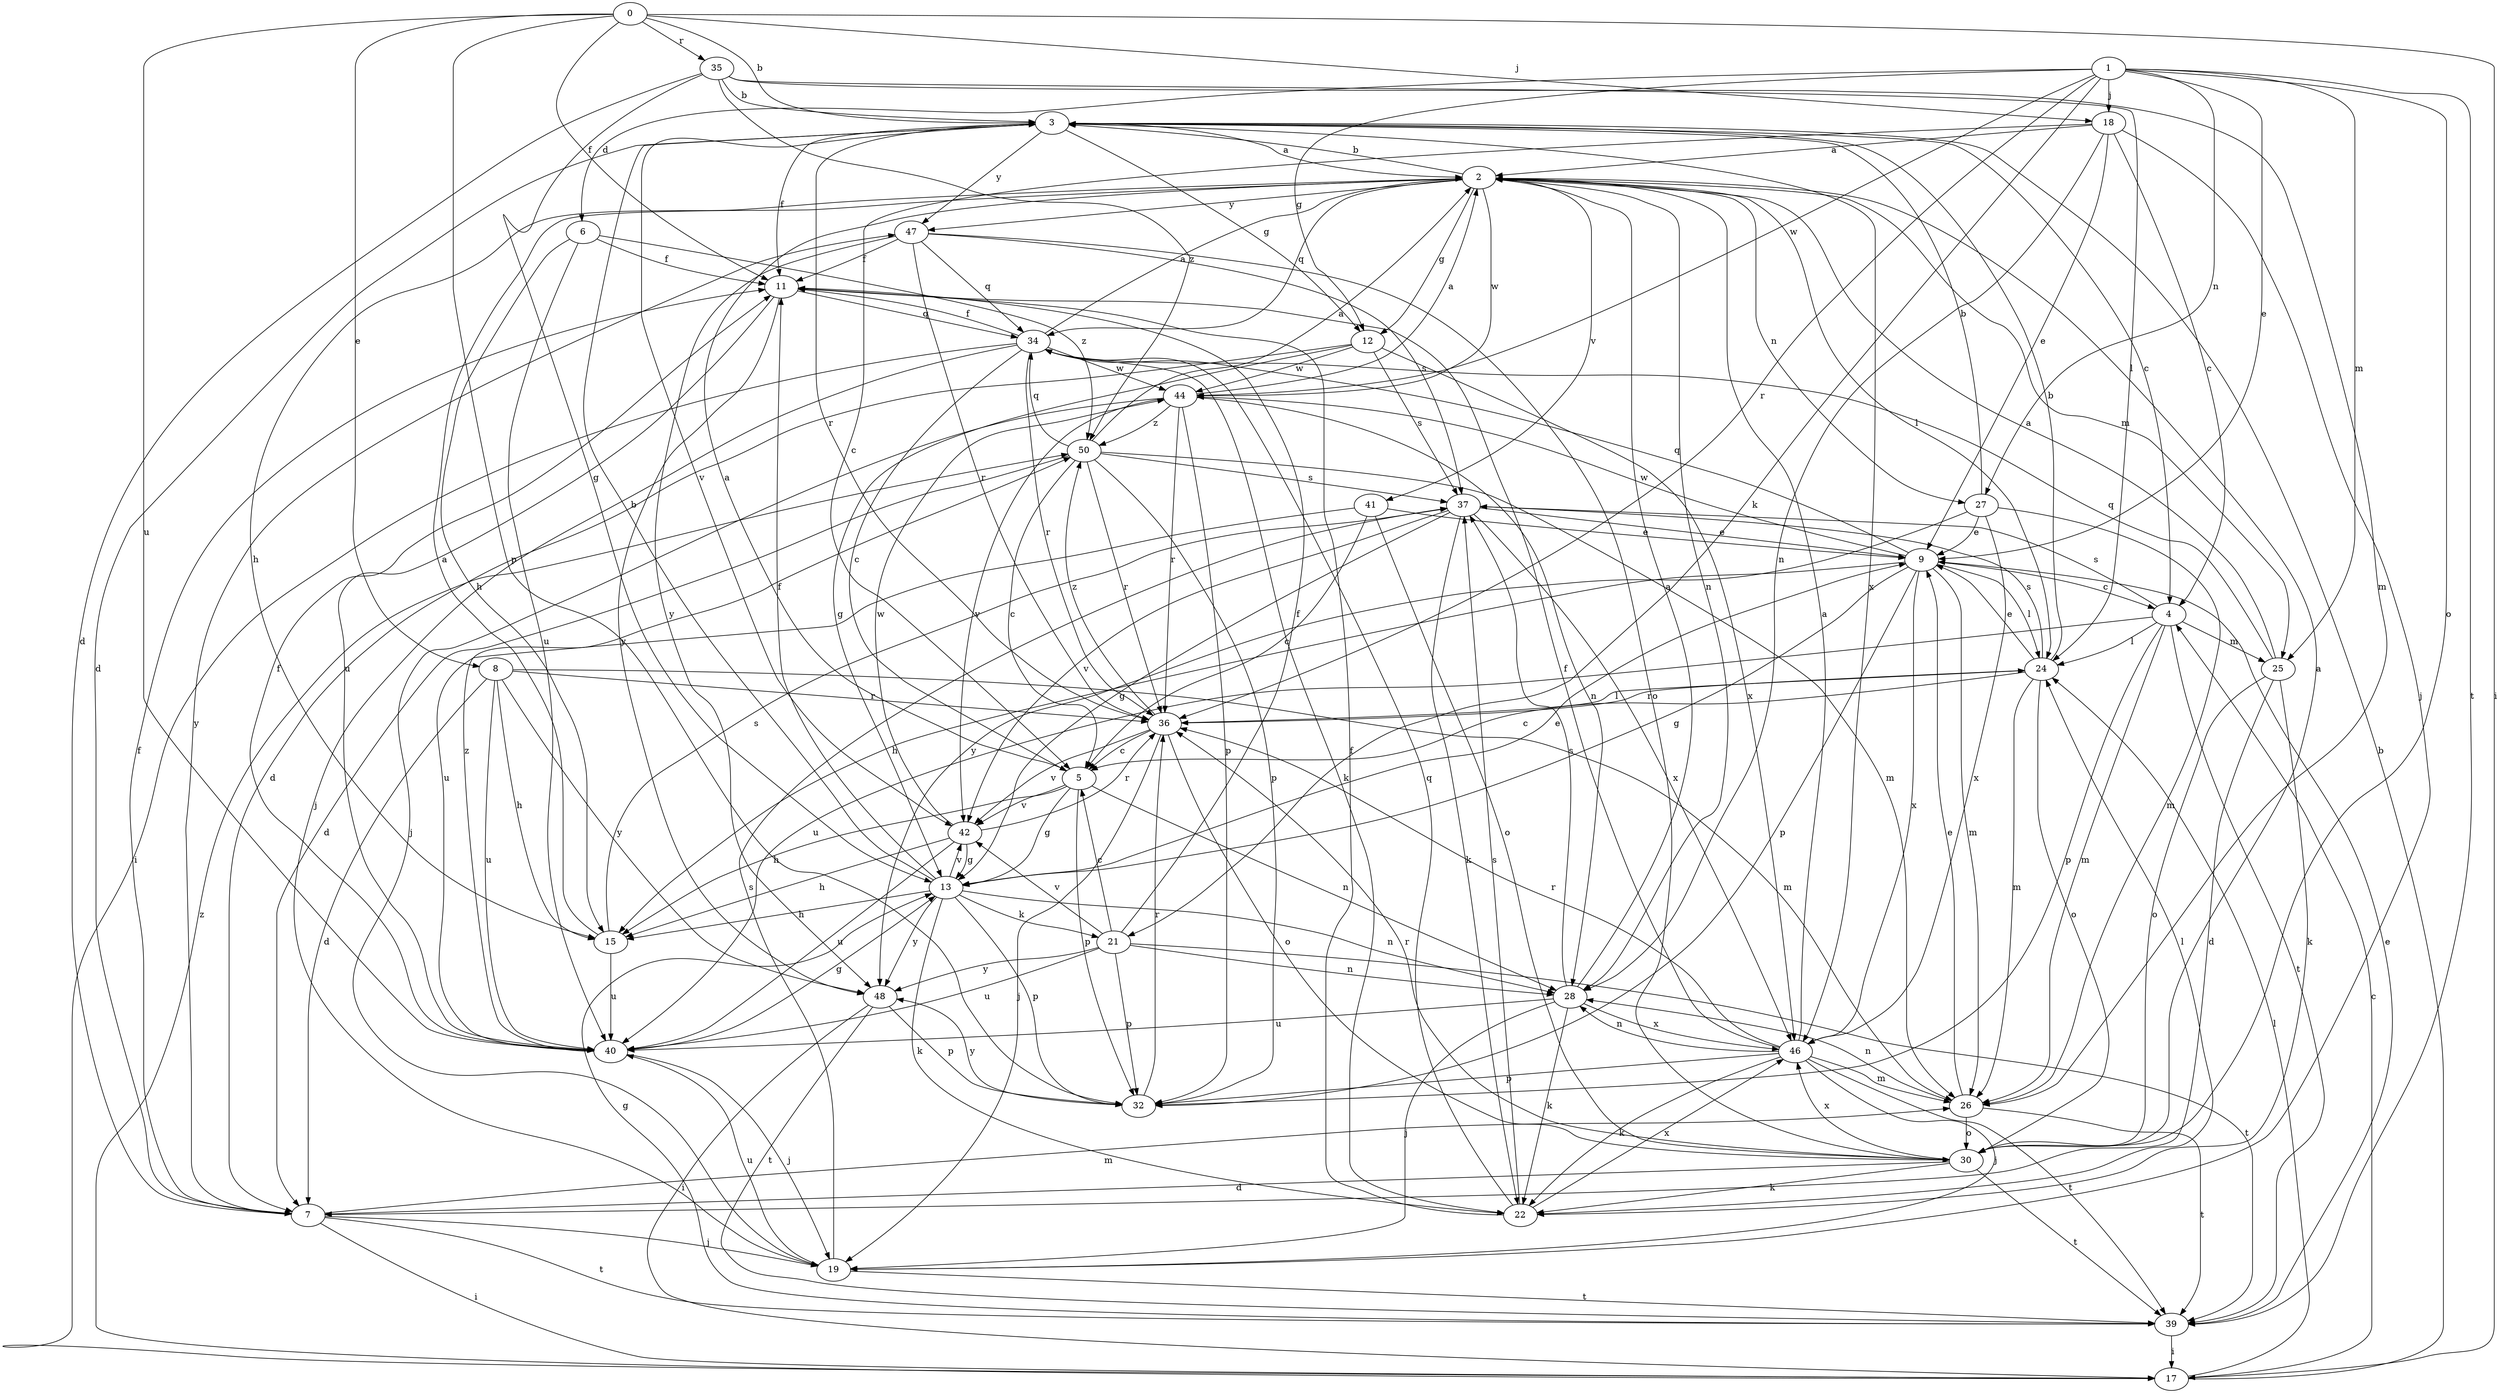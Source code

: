 strict digraph  {
0;
1;
2;
3;
4;
5;
6;
7;
8;
9;
11;
12;
13;
15;
17;
18;
19;
21;
22;
24;
25;
26;
27;
28;
30;
32;
34;
35;
36;
37;
39;
40;
41;
42;
44;
46;
47;
48;
50;
0 -> 3  [label=b];
0 -> 8  [label=e];
0 -> 11  [label=f];
0 -> 17  [label=i];
0 -> 18  [label=j];
0 -> 32  [label=p];
0 -> 35  [label=r];
0 -> 40  [label=u];
1 -> 6  [label=d];
1 -> 9  [label=e];
1 -> 12  [label=g];
1 -> 18  [label=j];
1 -> 21  [label=k];
1 -> 25  [label=m];
1 -> 27  [label=n];
1 -> 30  [label=o];
1 -> 36  [label=r];
1 -> 39  [label=t];
1 -> 44  [label=w];
2 -> 3  [label=b];
2 -> 12  [label=g];
2 -> 15  [label=h];
2 -> 24  [label=l];
2 -> 25  [label=m];
2 -> 27  [label=n];
2 -> 28  [label=n];
2 -> 34  [label=q];
2 -> 41  [label=v];
2 -> 44  [label=w];
2 -> 47  [label=y];
3 -> 2  [label=a];
3 -> 4  [label=c];
3 -> 7  [label=d];
3 -> 11  [label=f];
3 -> 12  [label=g];
3 -> 36  [label=r];
3 -> 42  [label=v];
3 -> 46  [label=x];
3 -> 47  [label=y];
4 -> 24  [label=l];
4 -> 25  [label=m];
4 -> 26  [label=m];
4 -> 32  [label=p];
4 -> 37  [label=s];
4 -> 39  [label=t];
4 -> 40  [label=u];
5 -> 2  [label=a];
5 -> 13  [label=g];
5 -> 15  [label=h];
5 -> 28  [label=n];
5 -> 32  [label=p];
5 -> 42  [label=v];
6 -> 11  [label=f];
6 -> 15  [label=h];
6 -> 40  [label=u];
6 -> 50  [label=z];
7 -> 11  [label=f];
7 -> 17  [label=i];
7 -> 19  [label=j];
7 -> 26  [label=m];
7 -> 39  [label=t];
7 -> 47  [label=y];
8 -> 7  [label=d];
8 -> 15  [label=h];
8 -> 26  [label=m];
8 -> 36  [label=r];
8 -> 40  [label=u];
8 -> 48  [label=y];
9 -> 4  [label=c];
9 -> 13  [label=g];
9 -> 15  [label=h];
9 -> 24  [label=l];
9 -> 26  [label=m];
9 -> 32  [label=p];
9 -> 34  [label=q];
9 -> 44  [label=w];
9 -> 46  [label=x];
11 -> 34  [label=q];
11 -> 40  [label=u];
11 -> 48  [label=y];
12 -> 7  [label=d];
12 -> 13  [label=g];
12 -> 37  [label=s];
12 -> 44  [label=w];
12 -> 46  [label=x];
13 -> 3  [label=b];
13 -> 9  [label=e];
13 -> 11  [label=f];
13 -> 15  [label=h];
13 -> 21  [label=k];
13 -> 22  [label=k];
13 -> 28  [label=n];
13 -> 32  [label=p];
13 -> 42  [label=v];
13 -> 48  [label=y];
15 -> 2  [label=a];
15 -> 37  [label=s];
15 -> 40  [label=u];
17 -> 3  [label=b];
17 -> 4  [label=c];
17 -> 24  [label=l];
17 -> 50  [label=z];
18 -> 2  [label=a];
18 -> 4  [label=c];
18 -> 5  [label=c];
18 -> 9  [label=e];
18 -> 19  [label=j];
18 -> 28  [label=n];
19 -> 37  [label=s];
19 -> 39  [label=t];
19 -> 40  [label=u];
21 -> 5  [label=c];
21 -> 11  [label=f];
21 -> 28  [label=n];
21 -> 32  [label=p];
21 -> 39  [label=t];
21 -> 40  [label=u];
21 -> 42  [label=v];
21 -> 48  [label=y];
22 -> 11  [label=f];
22 -> 24  [label=l];
22 -> 34  [label=q];
22 -> 37  [label=s];
22 -> 46  [label=x];
24 -> 3  [label=b];
24 -> 5  [label=c];
24 -> 9  [label=e];
24 -> 26  [label=m];
24 -> 30  [label=o];
24 -> 36  [label=r];
24 -> 37  [label=s];
25 -> 2  [label=a];
25 -> 7  [label=d];
25 -> 22  [label=k];
25 -> 30  [label=o];
25 -> 34  [label=q];
26 -> 9  [label=e];
26 -> 28  [label=n];
26 -> 30  [label=o];
26 -> 39  [label=t];
27 -> 3  [label=b];
27 -> 9  [label=e];
27 -> 26  [label=m];
27 -> 46  [label=x];
27 -> 48  [label=y];
28 -> 2  [label=a];
28 -> 19  [label=j];
28 -> 22  [label=k];
28 -> 37  [label=s];
28 -> 40  [label=u];
28 -> 46  [label=x];
30 -> 2  [label=a];
30 -> 7  [label=d];
30 -> 22  [label=k];
30 -> 36  [label=r];
30 -> 39  [label=t];
30 -> 46  [label=x];
32 -> 36  [label=r];
32 -> 48  [label=y];
34 -> 2  [label=a];
34 -> 5  [label=c];
34 -> 11  [label=f];
34 -> 17  [label=i];
34 -> 19  [label=j];
34 -> 22  [label=k];
34 -> 36  [label=r];
34 -> 44  [label=w];
35 -> 3  [label=b];
35 -> 7  [label=d];
35 -> 13  [label=g];
35 -> 24  [label=l];
35 -> 26  [label=m];
35 -> 50  [label=z];
36 -> 5  [label=c];
36 -> 19  [label=j];
36 -> 24  [label=l];
36 -> 30  [label=o];
36 -> 42  [label=v];
36 -> 50  [label=z];
37 -> 9  [label=e];
37 -> 13  [label=g];
37 -> 22  [label=k];
37 -> 42  [label=v];
37 -> 46  [label=x];
39 -> 9  [label=e];
39 -> 13  [label=g];
39 -> 17  [label=i];
40 -> 11  [label=f];
40 -> 13  [label=g];
40 -> 19  [label=j];
40 -> 50  [label=z];
41 -> 5  [label=c];
41 -> 9  [label=e];
41 -> 30  [label=o];
41 -> 40  [label=u];
42 -> 13  [label=g];
42 -> 15  [label=h];
42 -> 36  [label=r];
42 -> 40  [label=u];
42 -> 44  [label=w];
44 -> 2  [label=a];
44 -> 19  [label=j];
44 -> 28  [label=n];
44 -> 32  [label=p];
44 -> 36  [label=r];
44 -> 42  [label=v];
44 -> 50  [label=z];
46 -> 2  [label=a];
46 -> 11  [label=f];
46 -> 19  [label=j];
46 -> 22  [label=k];
46 -> 26  [label=m];
46 -> 28  [label=n];
46 -> 32  [label=p];
46 -> 36  [label=r];
46 -> 39  [label=t];
47 -> 11  [label=f];
47 -> 30  [label=o];
47 -> 34  [label=q];
47 -> 36  [label=r];
47 -> 37  [label=s];
47 -> 48  [label=y];
48 -> 17  [label=i];
48 -> 32  [label=p];
48 -> 39  [label=t];
50 -> 2  [label=a];
50 -> 5  [label=c];
50 -> 7  [label=d];
50 -> 26  [label=m];
50 -> 32  [label=p];
50 -> 34  [label=q];
50 -> 36  [label=r];
50 -> 37  [label=s];
}
